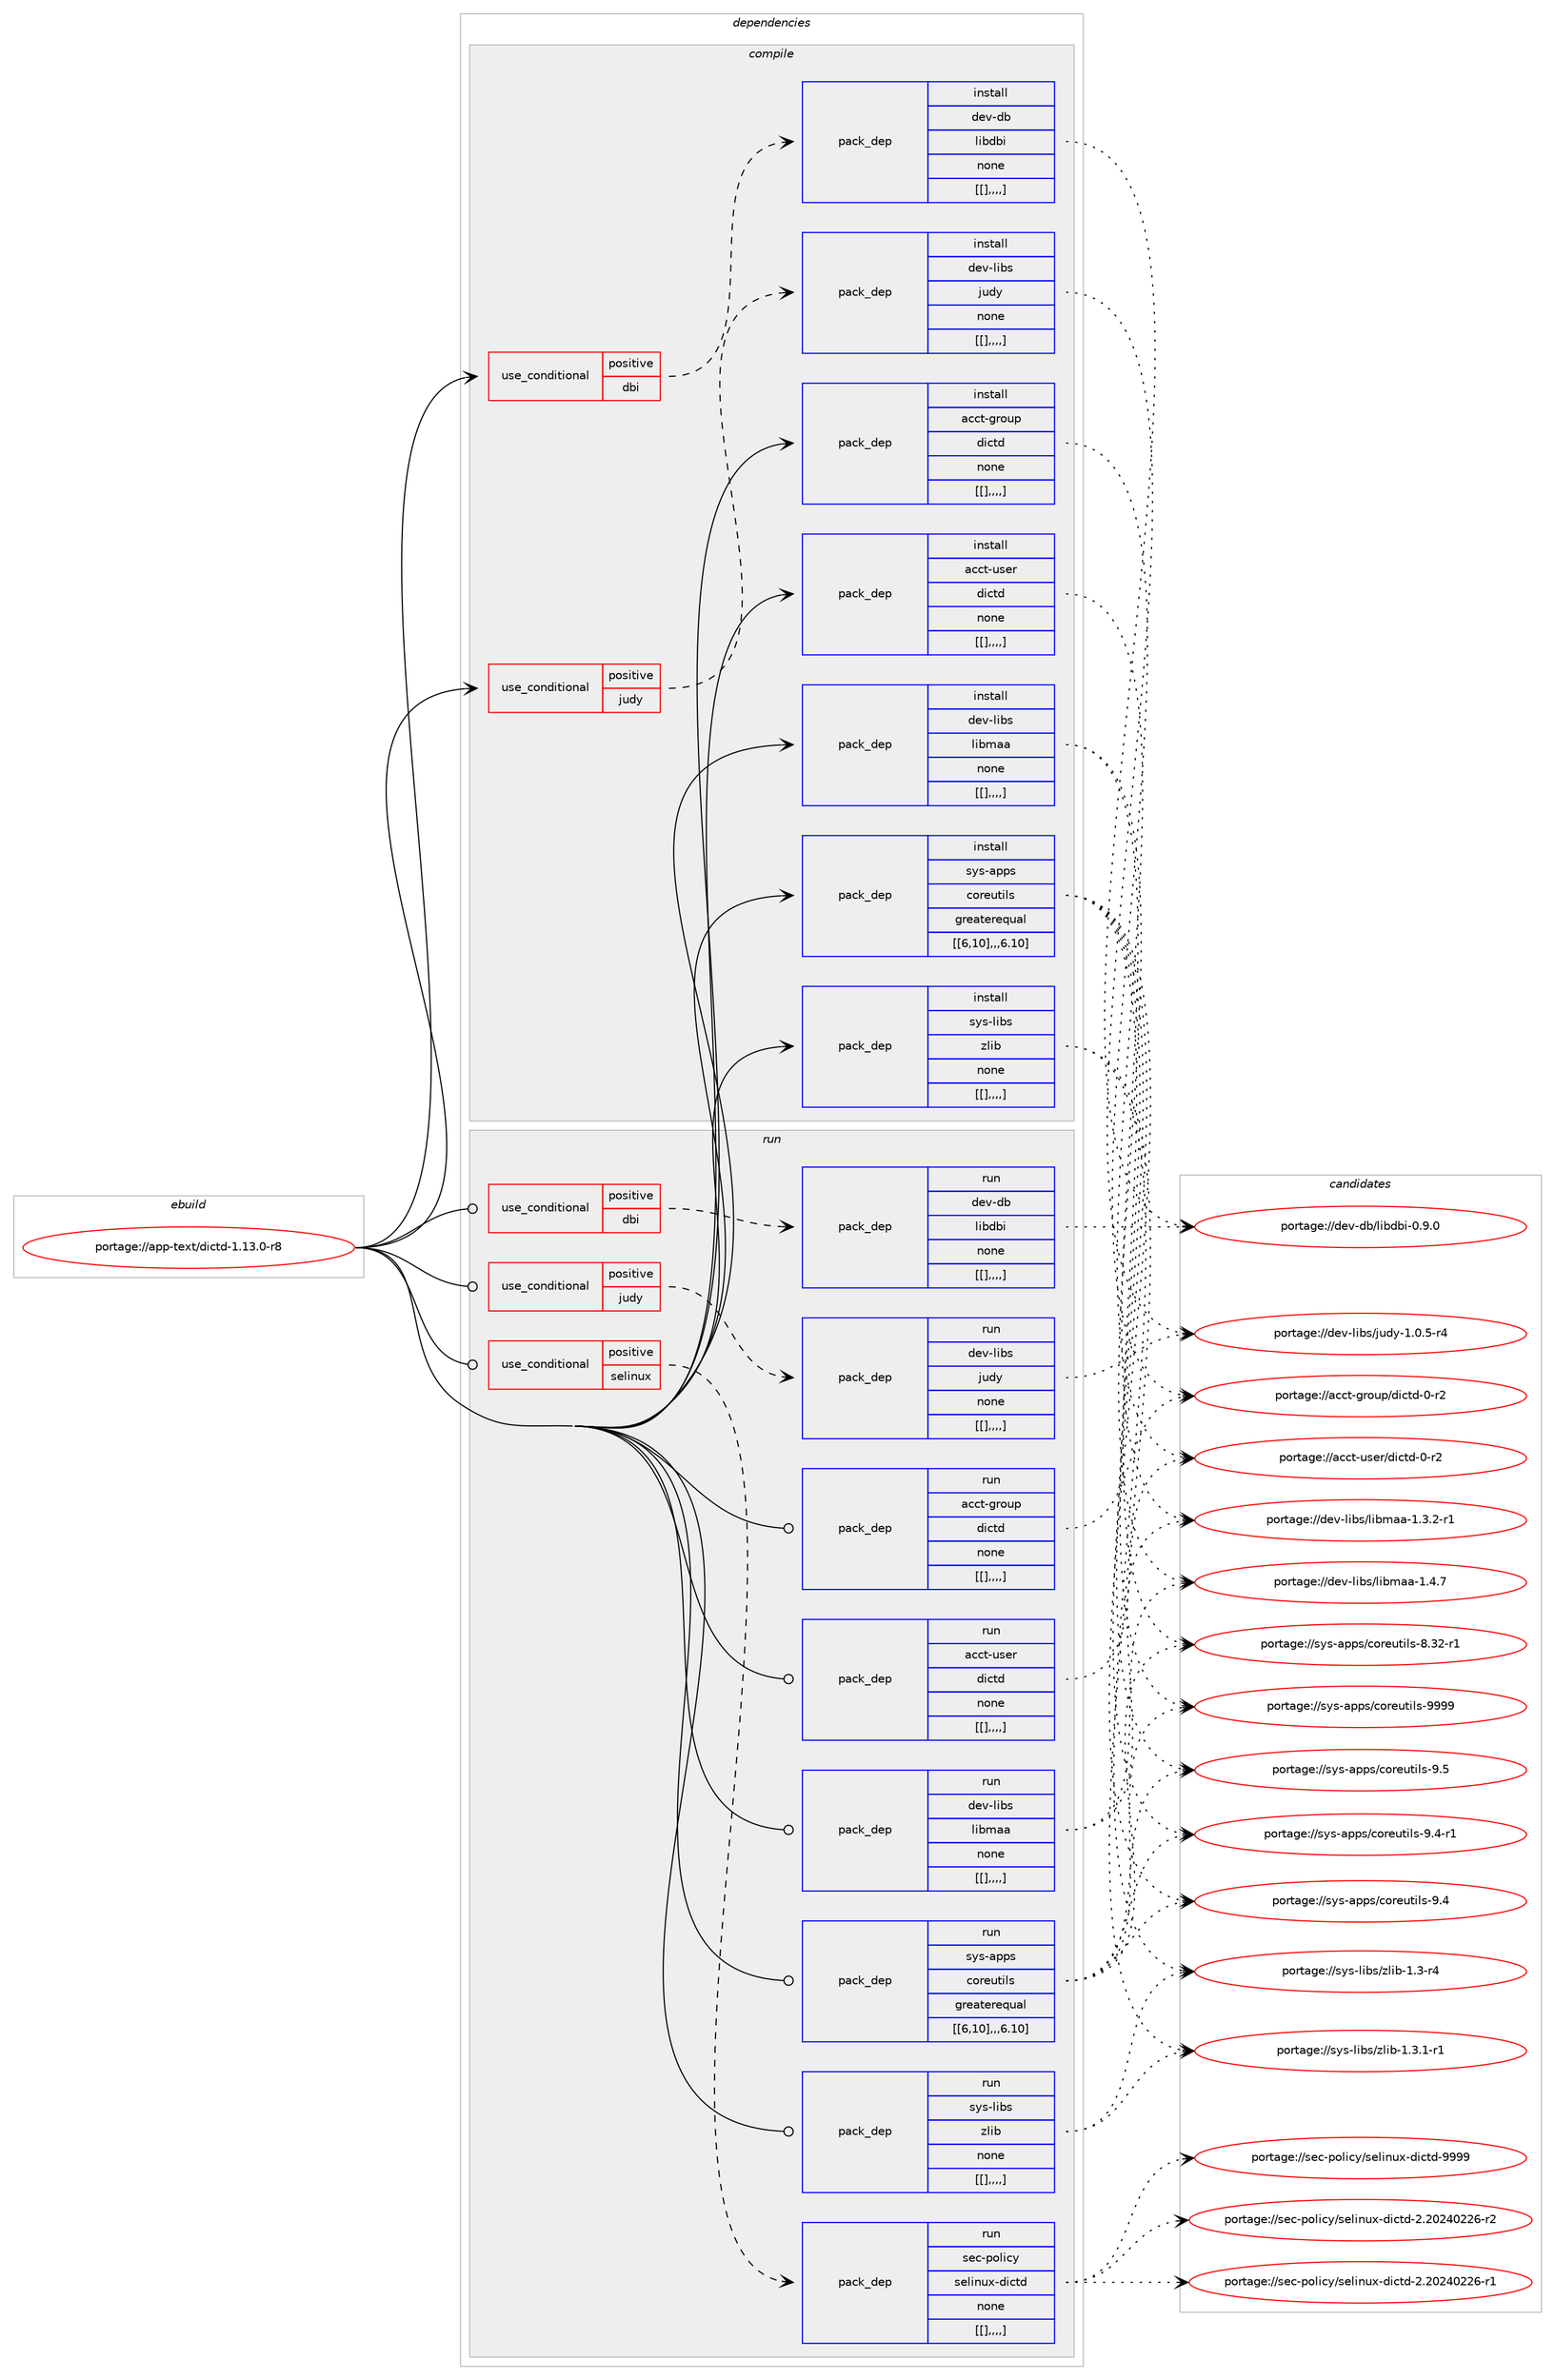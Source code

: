 digraph prolog {

# *************
# Graph options
# *************

newrank=true;
concentrate=true;
compound=true;
graph [rankdir=LR,fontname=Helvetica,fontsize=10,ranksep=1.5];#, ranksep=2.5, nodesep=0.2];
edge  [arrowhead=vee];
node  [fontname=Helvetica,fontsize=10];

# **********
# The ebuild
# **********

subgraph cluster_leftcol {
color=gray;
label=<<i>ebuild</i>>;
id [label="portage://app-text/dictd-1.13.0-r8", color=red, width=4, href="../app-text/dictd-1.13.0-r8.svg"];
}

# ****************
# The dependencies
# ****************

subgraph cluster_midcol {
color=gray;
label=<<i>dependencies</i>>;
subgraph cluster_compile {
fillcolor="#eeeeee";
style=filled;
label=<<i>compile</i>>;
subgraph cond14955 {
dependency54357 [label=<<TABLE BORDER="0" CELLBORDER="1" CELLSPACING="0" CELLPADDING="4"><TR><TD ROWSPAN="3" CELLPADDING="10">use_conditional</TD></TR><TR><TD>positive</TD></TR><TR><TD>dbi</TD></TR></TABLE>>, shape=none, color=red];
subgraph pack38913 {
dependency54358 [label=<<TABLE BORDER="0" CELLBORDER="1" CELLSPACING="0" CELLPADDING="4" WIDTH="220"><TR><TD ROWSPAN="6" CELLPADDING="30">pack_dep</TD></TR><TR><TD WIDTH="110">install</TD></TR><TR><TD>dev-db</TD></TR><TR><TD>libdbi</TD></TR><TR><TD>none</TD></TR><TR><TD>[[],,,,]</TD></TR></TABLE>>, shape=none, color=blue];
}
dependency54357:e -> dependency54358:w [weight=20,style="dashed",arrowhead="vee"];
}
id:e -> dependency54357:w [weight=20,style="solid",arrowhead="vee"];
subgraph cond14956 {
dependency54359 [label=<<TABLE BORDER="0" CELLBORDER="1" CELLSPACING="0" CELLPADDING="4"><TR><TD ROWSPAN="3" CELLPADDING="10">use_conditional</TD></TR><TR><TD>positive</TD></TR><TR><TD>judy</TD></TR></TABLE>>, shape=none, color=red];
subgraph pack38914 {
dependency54360 [label=<<TABLE BORDER="0" CELLBORDER="1" CELLSPACING="0" CELLPADDING="4" WIDTH="220"><TR><TD ROWSPAN="6" CELLPADDING="30">pack_dep</TD></TR><TR><TD WIDTH="110">install</TD></TR><TR><TD>dev-libs</TD></TR><TR><TD>judy</TD></TR><TR><TD>none</TD></TR><TR><TD>[[],,,,]</TD></TR></TABLE>>, shape=none, color=blue];
}
dependency54359:e -> dependency54360:w [weight=20,style="dashed",arrowhead="vee"];
}
id:e -> dependency54359:w [weight=20,style="solid",arrowhead="vee"];
subgraph pack38915 {
dependency54361 [label=<<TABLE BORDER="0" CELLBORDER="1" CELLSPACING="0" CELLPADDING="4" WIDTH="220"><TR><TD ROWSPAN="6" CELLPADDING="30">pack_dep</TD></TR><TR><TD WIDTH="110">install</TD></TR><TR><TD>acct-group</TD></TR><TR><TD>dictd</TD></TR><TR><TD>none</TD></TR><TR><TD>[[],,,,]</TD></TR></TABLE>>, shape=none, color=blue];
}
id:e -> dependency54361:w [weight=20,style="solid",arrowhead="vee"];
subgraph pack38916 {
dependency54362 [label=<<TABLE BORDER="0" CELLBORDER="1" CELLSPACING="0" CELLPADDING="4" WIDTH="220"><TR><TD ROWSPAN="6" CELLPADDING="30">pack_dep</TD></TR><TR><TD WIDTH="110">install</TD></TR><TR><TD>acct-user</TD></TR><TR><TD>dictd</TD></TR><TR><TD>none</TD></TR><TR><TD>[[],,,,]</TD></TR></TABLE>>, shape=none, color=blue];
}
id:e -> dependency54362:w [weight=20,style="solid",arrowhead="vee"];
subgraph pack38917 {
dependency54363 [label=<<TABLE BORDER="0" CELLBORDER="1" CELLSPACING="0" CELLPADDING="4" WIDTH="220"><TR><TD ROWSPAN="6" CELLPADDING="30">pack_dep</TD></TR><TR><TD WIDTH="110">install</TD></TR><TR><TD>dev-libs</TD></TR><TR><TD>libmaa</TD></TR><TR><TD>none</TD></TR><TR><TD>[[],,,,]</TD></TR></TABLE>>, shape=none, color=blue];
}
id:e -> dependency54363:w [weight=20,style="solid",arrowhead="vee"];
subgraph pack38918 {
dependency54364 [label=<<TABLE BORDER="0" CELLBORDER="1" CELLSPACING="0" CELLPADDING="4" WIDTH="220"><TR><TD ROWSPAN="6" CELLPADDING="30">pack_dep</TD></TR><TR><TD WIDTH="110">install</TD></TR><TR><TD>sys-apps</TD></TR><TR><TD>coreutils</TD></TR><TR><TD>greaterequal</TD></TR><TR><TD>[[6,10],,,6.10]</TD></TR></TABLE>>, shape=none, color=blue];
}
id:e -> dependency54364:w [weight=20,style="solid",arrowhead="vee"];
subgraph pack38919 {
dependency54365 [label=<<TABLE BORDER="0" CELLBORDER="1" CELLSPACING="0" CELLPADDING="4" WIDTH="220"><TR><TD ROWSPAN="6" CELLPADDING="30">pack_dep</TD></TR><TR><TD WIDTH="110">install</TD></TR><TR><TD>sys-libs</TD></TR><TR><TD>zlib</TD></TR><TR><TD>none</TD></TR><TR><TD>[[],,,,]</TD></TR></TABLE>>, shape=none, color=blue];
}
id:e -> dependency54365:w [weight=20,style="solid",arrowhead="vee"];
}
subgraph cluster_compileandrun {
fillcolor="#eeeeee";
style=filled;
label=<<i>compile and run</i>>;
}
subgraph cluster_run {
fillcolor="#eeeeee";
style=filled;
label=<<i>run</i>>;
subgraph cond14957 {
dependency54366 [label=<<TABLE BORDER="0" CELLBORDER="1" CELLSPACING="0" CELLPADDING="4"><TR><TD ROWSPAN="3" CELLPADDING="10">use_conditional</TD></TR><TR><TD>positive</TD></TR><TR><TD>dbi</TD></TR></TABLE>>, shape=none, color=red];
subgraph pack38920 {
dependency54367 [label=<<TABLE BORDER="0" CELLBORDER="1" CELLSPACING="0" CELLPADDING="4" WIDTH="220"><TR><TD ROWSPAN="6" CELLPADDING="30">pack_dep</TD></TR><TR><TD WIDTH="110">run</TD></TR><TR><TD>dev-db</TD></TR><TR><TD>libdbi</TD></TR><TR><TD>none</TD></TR><TR><TD>[[],,,,]</TD></TR></TABLE>>, shape=none, color=blue];
}
dependency54366:e -> dependency54367:w [weight=20,style="dashed",arrowhead="vee"];
}
id:e -> dependency54366:w [weight=20,style="solid",arrowhead="odot"];
subgraph cond14958 {
dependency54368 [label=<<TABLE BORDER="0" CELLBORDER="1" CELLSPACING="0" CELLPADDING="4"><TR><TD ROWSPAN="3" CELLPADDING="10">use_conditional</TD></TR><TR><TD>positive</TD></TR><TR><TD>judy</TD></TR></TABLE>>, shape=none, color=red];
subgraph pack38921 {
dependency54369 [label=<<TABLE BORDER="0" CELLBORDER="1" CELLSPACING="0" CELLPADDING="4" WIDTH="220"><TR><TD ROWSPAN="6" CELLPADDING="30">pack_dep</TD></TR><TR><TD WIDTH="110">run</TD></TR><TR><TD>dev-libs</TD></TR><TR><TD>judy</TD></TR><TR><TD>none</TD></TR><TR><TD>[[],,,,]</TD></TR></TABLE>>, shape=none, color=blue];
}
dependency54368:e -> dependency54369:w [weight=20,style="dashed",arrowhead="vee"];
}
id:e -> dependency54368:w [weight=20,style="solid",arrowhead="odot"];
subgraph cond14959 {
dependency54370 [label=<<TABLE BORDER="0" CELLBORDER="1" CELLSPACING="0" CELLPADDING="4"><TR><TD ROWSPAN="3" CELLPADDING="10">use_conditional</TD></TR><TR><TD>positive</TD></TR><TR><TD>selinux</TD></TR></TABLE>>, shape=none, color=red];
subgraph pack38922 {
dependency54371 [label=<<TABLE BORDER="0" CELLBORDER="1" CELLSPACING="0" CELLPADDING="4" WIDTH="220"><TR><TD ROWSPAN="6" CELLPADDING="30">pack_dep</TD></TR><TR><TD WIDTH="110">run</TD></TR><TR><TD>sec-policy</TD></TR><TR><TD>selinux-dictd</TD></TR><TR><TD>none</TD></TR><TR><TD>[[],,,,]</TD></TR></TABLE>>, shape=none, color=blue];
}
dependency54370:e -> dependency54371:w [weight=20,style="dashed",arrowhead="vee"];
}
id:e -> dependency54370:w [weight=20,style="solid",arrowhead="odot"];
subgraph pack38923 {
dependency54372 [label=<<TABLE BORDER="0" CELLBORDER="1" CELLSPACING="0" CELLPADDING="4" WIDTH="220"><TR><TD ROWSPAN="6" CELLPADDING="30">pack_dep</TD></TR><TR><TD WIDTH="110">run</TD></TR><TR><TD>acct-group</TD></TR><TR><TD>dictd</TD></TR><TR><TD>none</TD></TR><TR><TD>[[],,,,]</TD></TR></TABLE>>, shape=none, color=blue];
}
id:e -> dependency54372:w [weight=20,style="solid",arrowhead="odot"];
subgraph pack38924 {
dependency54373 [label=<<TABLE BORDER="0" CELLBORDER="1" CELLSPACING="0" CELLPADDING="4" WIDTH="220"><TR><TD ROWSPAN="6" CELLPADDING="30">pack_dep</TD></TR><TR><TD WIDTH="110">run</TD></TR><TR><TD>acct-user</TD></TR><TR><TD>dictd</TD></TR><TR><TD>none</TD></TR><TR><TD>[[],,,,]</TD></TR></TABLE>>, shape=none, color=blue];
}
id:e -> dependency54373:w [weight=20,style="solid",arrowhead="odot"];
subgraph pack38925 {
dependency54374 [label=<<TABLE BORDER="0" CELLBORDER="1" CELLSPACING="0" CELLPADDING="4" WIDTH="220"><TR><TD ROWSPAN="6" CELLPADDING="30">pack_dep</TD></TR><TR><TD WIDTH="110">run</TD></TR><TR><TD>dev-libs</TD></TR><TR><TD>libmaa</TD></TR><TR><TD>none</TD></TR><TR><TD>[[],,,,]</TD></TR></TABLE>>, shape=none, color=blue];
}
id:e -> dependency54374:w [weight=20,style="solid",arrowhead="odot"];
subgraph pack38926 {
dependency54375 [label=<<TABLE BORDER="0" CELLBORDER="1" CELLSPACING="0" CELLPADDING="4" WIDTH="220"><TR><TD ROWSPAN="6" CELLPADDING="30">pack_dep</TD></TR><TR><TD WIDTH="110">run</TD></TR><TR><TD>sys-apps</TD></TR><TR><TD>coreutils</TD></TR><TR><TD>greaterequal</TD></TR><TR><TD>[[6,10],,,6.10]</TD></TR></TABLE>>, shape=none, color=blue];
}
id:e -> dependency54375:w [weight=20,style="solid",arrowhead="odot"];
subgraph pack38927 {
dependency54376 [label=<<TABLE BORDER="0" CELLBORDER="1" CELLSPACING="0" CELLPADDING="4" WIDTH="220"><TR><TD ROWSPAN="6" CELLPADDING="30">pack_dep</TD></TR><TR><TD WIDTH="110">run</TD></TR><TR><TD>sys-libs</TD></TR><TR><TD>zlib</TD></TR><TR><TD>none</TD></TR><TR><TD>[[],,,,]</TD></TR></TABLE>>, shape=none, color=blue];
}
id:e -> dependency54376:w [weight=20,style="solid",arrowhead="odot"];
}
}

# **************
# The candidates
# **************

subgraph cluster_choices {
rank=same;
color=gray;
label=<<i>candidates</i>>;

subgraph choice38913 {
color=black;
nodesep=1;
choice1001011184510098471081059810098105454846574648 [label="portage://dev-db/libdbi-0.9.0", color=red, width=4,href="../dev-db/libdbi-0.9.0.svg"];
dependency54358:e -> choice1001011184510098471081059810098105454846574648:w [style=dotted,weight="100"];
}
subgraph choice38914 {
color=black;
nodesep=1;
choice1001011184510810598115471061171001214549464846534511452 [label="portage://dev-libs/judy-1.0.5-r4", color=red, width=4,href="../dev-libs/judy-1.0.5-r4.svg"];
dependency54360:e -> choice1001011184510810598115471061171001214549464846534511452:w [style=dotted,weight="100"];
}
subgraph choice38915 {
color=black;
nodesep=1;
choice97999911645103114111117112471001059911610045484511450 [label="portage://acct-group/dictd-0-r2", color=red, width=4,href="../acct-group/dictd-0-r2.svg"];
dependency54361:e -> choice97999911645103114111117112471001059911610045484511450:w [style=dotted,weight="100"];
}
subgraph choice38916 {
color=black;
nodesep=1;
choice97999911645117115101114471001059911610045484511450 [label="portage://acct-user/dictd-0-r2", color=red, width=4,href="../acct-user/dictd-0-r2.svg"];
dependency54362:e -> choice97999911645117115101114471001059911610045484511450:w [style=dotted,weight="100"];
}
subgraph choice38917 {
color=black;
nodesep=1;
choice100101118451081059811547108105981099797454946524655 [label="portage://dev-libs/libmaa-1.4.7", color=red, width=4,href="../dev-libs/libmaa-1.4.7.svg"];
choice1001011184510810598115471081059810997974549465146504511449 [label="portage://dev-libs/libmaa-1.3.2-r1", color=red, width=4,href="../dev-libs/libmaa-1.3.2-r1.svg"];
dependency54363:e -> choice100101118451081059811547108105981099797454946524655:w [style=dotted,weight="100"];
dependency54363:e -> choice1001011184510810598115471081059810997974549465146504511449:w [style=dotted,weight="100"];
}
subgraph choice38918 {
color=black;
nodesep=1;
choice115121115459711211211547991111141011171161051081154557575757 [label="portage://sys-apps/coreutils-9999", color=red, width=4,href="../sys-apps/coreutils-9999.svg"];
choice1151211154597112112115479911111410111711610510811545574653 [label="portage://sys-apps/coreutils-9.5", color=red, width=4,href="../sys-apps/coreutils-9.5.svg"];
choice11512111545971121121154799111114101117116105108115455746524511449 [label="portage://sys-apps/coreutils-9.4-r1", color=red, width=4,href="../sys-apps/coreutils-9.4-r1.svg"];
choice1151211154597112112115479911111410111711610510811545574652 [label="portage://sys-apps/coreutils-9.4", color=red, width=4,href="../sys-apps/coreutils-9.4.svg"];
choice1151211154597112112115479911111410111711610510811545564651504511449 [label="portage://sys-apps/coreutils-8.32-r1", color=red, width=4,href="../sys-apps/coreutils-8.32-r1.svg"];
dependency54364:e -> choice115121115459711211211547991111141011171161051081154557575757:w [style=dotted,weight="100"];
dependency54364:e -> choice1151211154597112112115479911111410111711610510811545574653:w [style=dotted,weight="100"];
dependency54364:e -> choice11512111545971121121154799111114101117116105108115455746524511449:w [style=dotted,weight="100"];
dependency54364:e -> choice1151211154597112112115479911111410111711610510811545574652:w [style=dotted,weight="100"];
dependency54364:e -> choice1151211154597112112115479911111410111711610510811545564651504511449:w [style=dotted,weight="100"];
}
subgraph choice38919 {
color=black;
nodesep=1;
choice115121115451081059811547122108105984549465146494511449 [label="portage://sys-libs/zlib-1.3.1-r1", color=red, width=4,href="../sys-libs/zlib-1.3.1-r1.svg"];
choice11512111545108105981154712210810598454946514511452 [label="portage://sys-libs/zlib-1.3-r4", color=red, width=4,href="../sys-libs/zlib-1.3-r4.svg"];
dependency54365:e -> choice115121115451081059811547122108105984549465146494511449:w [style=dotted,weight="100"];
dependency54365:e -> choice11512111545108105981154712210810598454946514511452:w [style=dotted,weight="100"];
}
subgraph choice38920 {
color=black;
nodesep=1;
choice1001011184510098471081059810098105454846574648 [label="portage://dev-db/libdbi-0.9.0", color=red, width=4,href="../dev-db/libdbi-0.9.0.svg"];
dependency54367:e -> choice1001011184510098471081059810098105454846574648:w [style=dotted,weight="100"];
}
subgraph choice38921 {
color=black;
nodesep=1;
choice1001011184510810598115471061171001214549464846534511452 [label="portage://dev-libs/judy-1.0.5-r4", color=red, width=4,href="../dev-libs/judy-1.0.5-r4.svg"];
dependency54369:e -> choice1001011184510810598115471061171001214549464846534511452:w [style=dotted,weight="100"];
}
subgraph choice38922 {
color=black;
nodesep=1;
choice1151019945112111108105991214711510110810511011712045100105991161004557575757 [label="portage://sec-policy/selinux-dictd-9999", color=red, width=4,href="../sec-policy/selinux-dictd-9999.svg"];
choice11510199451121111081059912147115101108105110117120451001059911610045504650485052485050544511450 [label="portage://sec-policy/selinux-dictd-2.20240226-r2", color=red, width=4,href="../sec-policy/selinux-dictd-2.20240226-r2.svg"];
choice11510199451121111081059912147115101108105110117120451001059911610045504650485052485050544511449 [label="portage://sec-policy/selinux-dictd-2.20240226-r1", color=red, width=4,href="../sec-policy/selinux-dictd-2.20240226-r1.svg"];
dependency54371:e -> choice1151019945112111108105991214711510110810511011712045100105991161004557575757:w [style=dotted,weight="100"];
dependency54371:e -> choice11510199451121111081059912147115101108105110117120451001059911610045504650485052485050544511450:w [style=dotted,weight="100"];
dependency54371:e -> choice11510199451121111081059912147115101108105110117120451001059911610045504650485052485050544511449:w [style=dotted,weight="100"];
}
subgraph choice38923 {
color=black;
nodesep=1;
choice97999911645103114111117112471001059911610045484511450 [label="portage://acct-group/dictd-0-r2", color=red, width=4,href="../acct-group/dictd-0-r2.svg"];
dependency54372:e -> choice97999911645103114111117112471001059911610045484511450:w [style=dotted,weight="100"];
}
subgraph choice38924 {
color=black;
nodesep=1;
choice97999911645117115101114471001059911610045484511450 [label="portage://acct-user/dictd-0-r2", color=red, width=4,href="../acct-user/dictd-0-r2.svg"];
dependency54373:e -> choice97999911645117115101114471001059911610045484511450:w [style=dotted,weight="100"];
}
subgraph choice38925 {
color=black;
nodesep=1;
choice100101118451081059811547108105981099797454946524655 [label="portage://dev-libs/libmaa-1.4.7", color=red, width=4,href="../dev-libs/libmaa-1.4.7.svg"];
choice1001011184510810598115471081059810997974549465146504511449 [label="portage://dev-libs/libmaa-1.3.2-r1", color=red, width=4,href="../dev-libs/libmaa-1.3.2-r1.svg"];
dependency54374:e -> choice100101118451081059811547108105981099797454946524655:w [style=dotted,weight="100"];
dependency54374:e -> choice1001011184510810598115471081059810997974549465146504511449:w [style=dotted,weight="100"];
}
subgraph choice38926 {
color=black;
nodesep=1;
choice115121115459711211211547991111141011171161051081154557575757 [label="portage://sys-apps/coreutils-9999", color=red, width=4,href="../sys-apps/coreutils-9999.svg"];
choice1151211154597112112115479911111410111711610510811545574653 [label="portage://sys-apps/coreutils-9.5", color=red, width=4,href="../sys-apps/coreutils-9.5.svg"];
choice11512111545971121121154799111114101117116105108115455746524511449 [label="portage://sys-apps/coreutils-9.4-r1", color=red, width=4,href="../sys-apps/coreutils-9.4-r1.svg"];
choice1151211154597112112115479911111410111711610510811545574652 [label="portage://sys-apps/coreutils-9.4", color=red, width=4,href="../sys-apps/coreutils-9.4.svg"];
choice1151211154597112112115479911111410111711610510811545564651504511449 [label="portage://sys-apps/coreutils-8.32-r1", color=red, width=4,href="../sys-apps/coreutils-8.32-r1.svg"];
dependency54375:e -> choice115121115459711211211547991111141011171161051081154557575757:w [style=dotted,weight="100"];
dependency54375:e -> choice1151211154597112112115479911111410111711610510811545574653:w [style=dotted,weight="100"];
dependency54375:e -> choice11512111545971121121154799111114101117116105108115455746524511449:w [style=dotted,weight="100"];
dependency54375:e -> choice1151211154597112112115479911111410111711610510811545574652:w [style=dotted,weight="100"];
dependency54375:e -> choice1151211154597112112115479911111410111711610510811545564651504511449:w [style=dotted,weight="100"];
}
subgraph choice38927 {
color=black;
nodesep=1;
choice115121115451081059811547122108105984549465146494511449 [label="portage://sys-libs/zlib-1.3.1-r1", color=red, width=4,href="../sys-libs/zlib-1.3.1-r1.svg"];
choice11512111545108105981154712210810598454946514511452 [label="portage://sys-libs/zlib-1.3-r4", color=red, width=4,href="../sys-libs/zlib-1.3-r4.svg"];
dependency54376:e -> choice115121115451081059811547122108105984549465146494511449:w [style=dotted,weight="100"];
dependency54376:e -> choice11512111545108105981154712210810598454946514511452:w [style=dotted,weight="100"];
}
}

}
